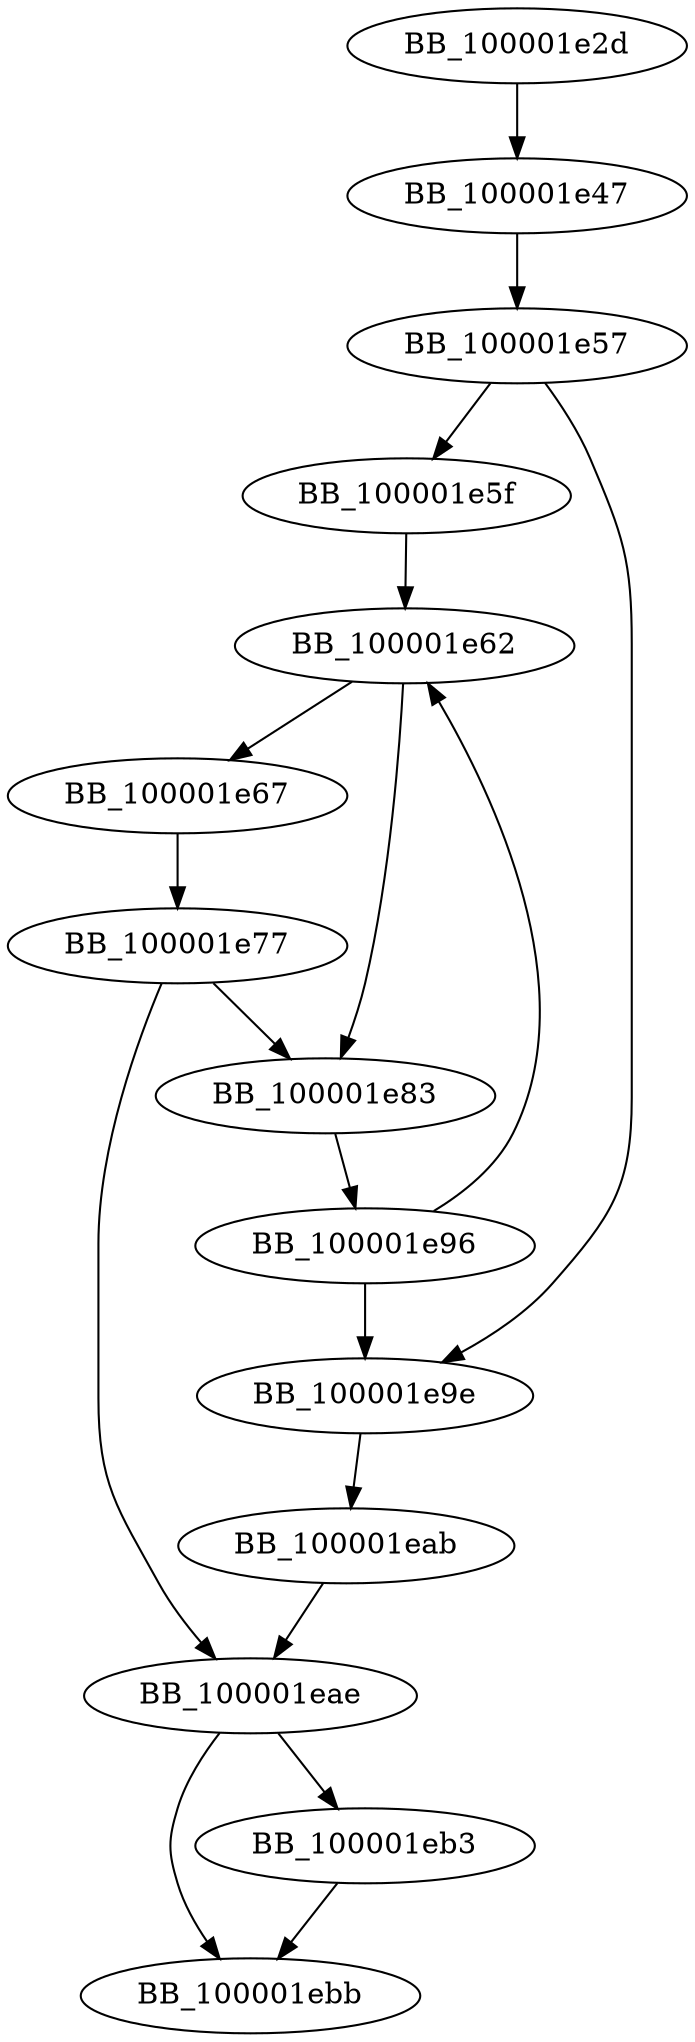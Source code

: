 DiGraph __Z6mkpathPKct{
BB_100001e2d->BB_100001e47
BB_100001e47->BB_100001e57
BB_100001e57->BB_100001e5f
BB_100001e57->BB_100001e9e
BB_100001e5f->BB_100001e62
BB_100001e62->BB_100001e67
BB_100001e62->BB_100001e83
BB_100001e67->BB_100001e77
BB_100001e77->BB_100001e83
BB_100001e77->BB_100001eae
BB_100001e83->BB_100001e96
BB_100001e96->BB_100001e62
BB_100001e96->BB_100001e9e
BB_100001e9e->BB_100001eab
BB_100001eab->BB_100001eae
BB_100001eae->BB_100001eb3
BB_100001eae->BB_100001ebb
BB_100001eb3->BB_100001ebb
}
